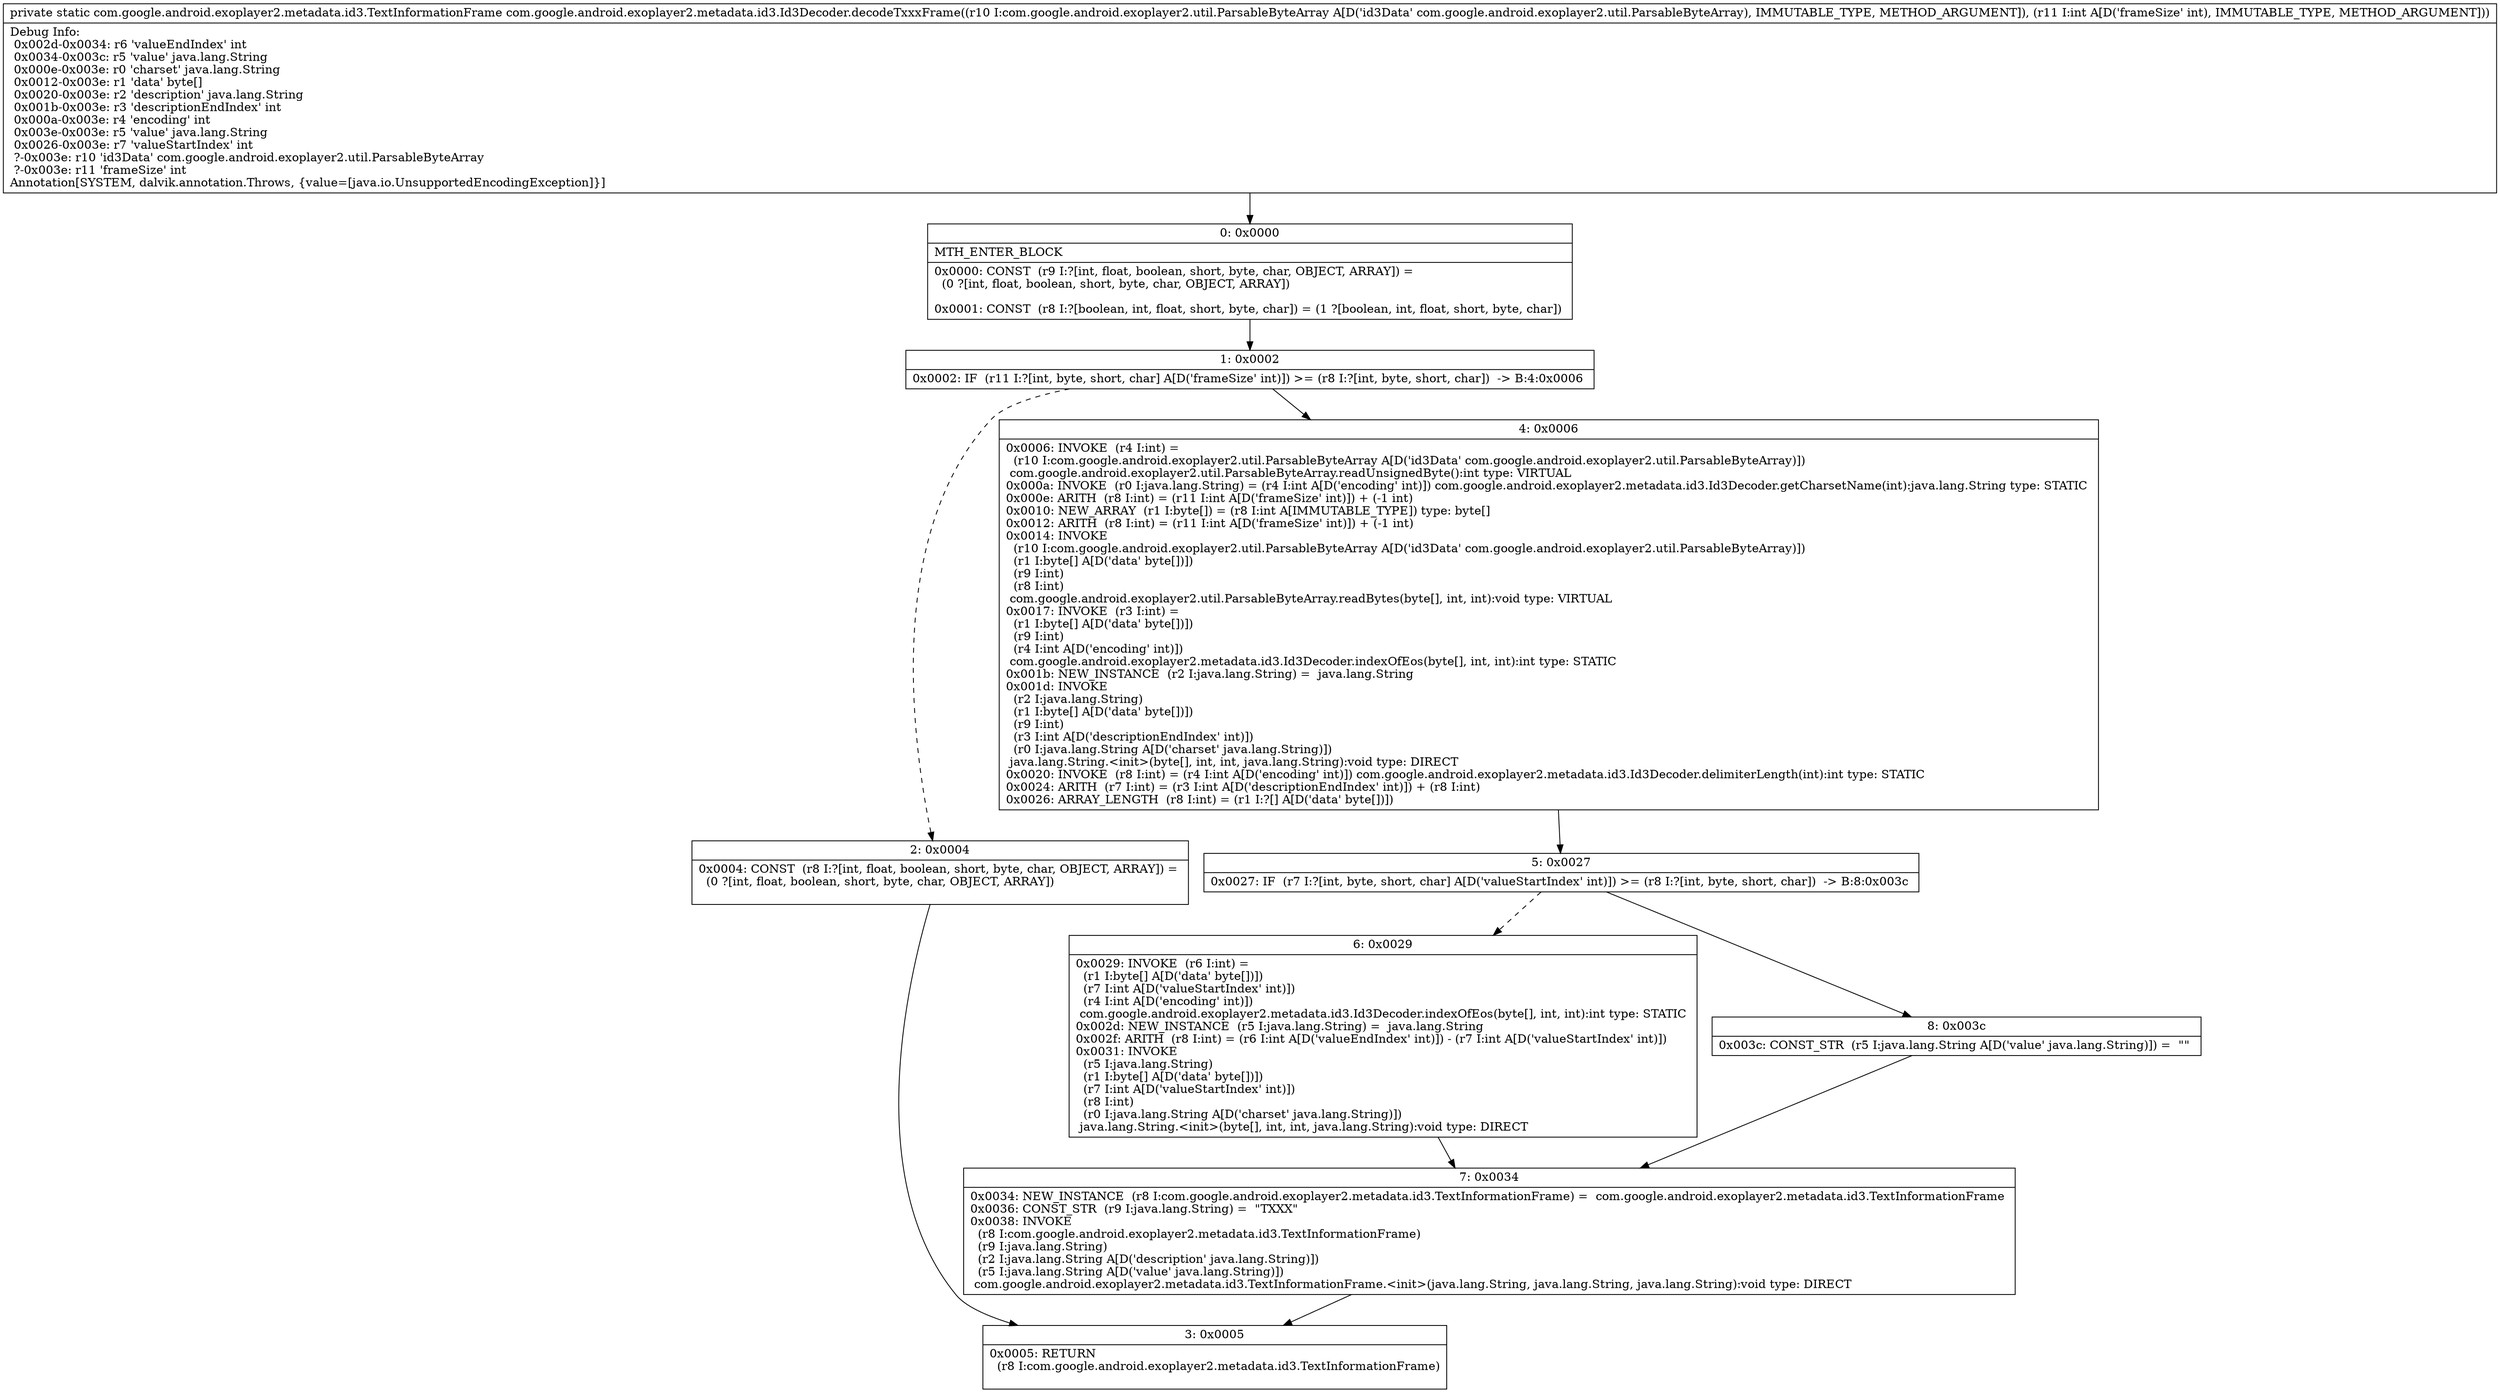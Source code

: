 digraph "CFG forcom.google.android.exoplayer2.metadata.id3.Id3Decoder.decodeTxxxFrame(Lcom\/google\/android\/exoplayer2\/util\/ParsableByteArray;I)Lcom\/google\/android\/exoplayer2\/metadata\/id3\/TextInformationFrame;" {
Node_0 [shape=record,label="{0\:\ 0x0000|MTH_ENTER_BLOCK\l|0x0000: CONST  (r9 I:?[int, float, boolean, short, byte, char, OBJECT, ARRAY]) = \l  (0 ?[int, float, boolean, short, byte, char, OBJECT, ARRAY])\l \l0x0001: CONST  (r8 I:?[boolean, int, float, short, byte, char]) = (1 ?[boolean, int, float, short, byte, char]) \l}"];
Node_1 [shape=record,label="{1\:\ 0x0002|0x0002: IF  (r11 I:?[int, byte, short, char] A[D('frameSize' int)]) \>= (r8 I:?[int, byte, short, char])  \-\> B:4:0x0006 \l}"];
Node_2 [shape=record,label="{2\:\ 0x0004|0x0004: CONST  (r8 I:?[int, float, boolean, short, byte, char, OBJECT, ARRAY]) = \l  (0 ?[int, float, boolean, short, byte, char, OBJECT, ARRAY])\l \l}"];
Node_3 [shape=record,label="{3\:\ 0x0005|0x0005: RETURN  \l  (r8 I:com.google.android.exoplayer2.metadata.id3.TextInformationFrame)\l \l}"];
Node_4 [shape=record,label="{4\:\ 0x0006|0x0006: INVOKE  (r4 I:int) = \l  (r10 I:com.google.android.exoplayer2.util.ParsableByteArray A[D('id3Data' com.google.android.exoplayer2.util.ParsableByteArray)])\l com.google.android.exoplayer2.util.ParsableByteArray.readUnsignedByte():int type: VIRTUAL \l0x000a: INVOKE  (r0 I:java.lang.String) = (r4 I:int A[D('encoding' int)]) com.google.android.exoplayer2.metadata.id3.Id3Decoder.getCharsetName(int):java.lang.String type: STATIC \l0x000e: ARITH  (r8 I:int) = (r11 I:int A[D('frameSize' int)]) + (\-1 int) \l0x0010: NEW_ARRAY  (r1 I:byte[]) = (r8 I:int A[IMMUTABLE_TYPE]) type: byte[] \l0x0012: ARITH  (r8 I:int) = (r11 I:int A[D('frameSize' int)]) + (\-1 int) \l0x0014: INVOKE  \l  (r10 I:com.google.android.exoplayer2.util.ParsableByteArray A[D('id3Data' com.google.android.exoplayer2.util.ParsableByteArray)])\l  (r1 I:byte[] A[D('data' byte[])])\l  (r9 I:int)\l  (r8 I:int)\l com.google.android.exoplayer2.util.ParsableByteArray.readBytes(byte[], int, int):void type: VIRTUAL \l0x0017: INVOKE  (r3 I:int) = \l  (r1 I:byte[] A[D('data' byte[])])\l  (r9 I:int)\l  (r4 I:int A[D('encoding' int)])\l com.google.android.exoplayer2.metadata.id3.Id3Decoder.indexOfEos(byte[], int, int):int type: STATIC \l0x001b: NEW_INSTANCE  (r2 I:java.lang.String) =  java.lang.String \l0x001d: INVOKE  \l  (r2 I:java.lang.String)\l  (r1 I:byte[] A[D('data' byte[])])\l  (r9 I:int)\l  (r3 I:int A[D('descriptionEndIndex' int)])\l  (r0 I:java.lang.String A[D('charset' java.lang.String)])\l java.lang.String.\<init\>(byte[], int, int, java.lang.String):void type: DIRECT \l0x0020: INVOKE  (r8 I:int) = (r4 I:int A[D('encoding' int)]) com.google.android.exoplayer2.metadata.id3.Id3Decoder.delimiterLength(int):int type: STATIC \l0x0024: ARITH  (r7 I:int) = (r3 I:int A[D('descriptionEndIndex' int)]) + (r8 I:int) \l0x0026: ARRAY_LENGTH  (r8 I:int) = (r1 I:?[] A[D('data' byte[])]) \l}"];
Node_5 [shape=record,label="{5\:\ 0x0027|0x0027: IF  (r7 I:?[int, byte, short, char] A[D('valueStartIndex' int)]) \>= (r8 I:?[int, byte, short, char])  \-\> B:8:0x003c \l}"];
Node_6 [shape=record,label="{6\:\ 0x0029|0x0029: INVOKE  (r6 I:int) = \l  (r1 I:byte[] A[D('data' byte[])])\l  (r7 I:int A[D('valueStartIndex' int)])\l  (r4 I:int A[D('encoding' int)])\l com.google.android.exoplayer2.metadata.id3.Id3Decoder.indexOfEos(byte[], int, int):int type: STATIC \l0x002d: NEW_INSTANCE  (r5 I:java.lang.String) =  java.lang.String \l0x002f: ARITH  (r8 I:int) = (r6 I:int A[D('valueEndIndex' int)]) \- (r7 I:int A[D('valueStartIndex' int)]) \l0x0031: INVOKE  \l  (r5 I:java.lang.String)\l  (r1 I:byte[] A[D('data' byte[])])\l  (r7 I:int A[D('valueStartIndex' int)])\l  (r8 I:int)\l  (r0 I:java.lang.String A[D('charset' java.lang.String)])\l java.lang.String.\<init\>(byte[], int, int, java.lang.String):void type: DIRECT \l}"];
Node_7 [shape=record,label="{7\:\ 0x0034|0x0034: NEW_INSTANCE  (r8 I:com.google.android.exoplayer2.metadata.id3.TextInformationFrame) =  com.google.android.exoplayer2.metadata.id3.TextInformationFrame \l0x0036: CONST_STR  (r9 I:java.lang.String) =  \"TXXX\" \l0x0038: INVOKE  \l  (r8 I:com.google.android.exoplayer2.metadata.id3.TextInformationFrame)\l  (r9 I:java.lang.String)\l  (r2 I:java.lang.String A[D('description' java.lang.String)])\l  (r5 I:java.lang.String A[D('value' java.lang.String)])\l com.google.android.exoplayer2.metadata.id3.TextInformationFrame.\<init\>(java.lang.String, java.lang.String, java.lang.String):void type: DIRECT \l}"];
Node_8 [shape=record,label="{8\:\ 0x003c|0x003c: CONST_STR  (r5 I:java.lang.String A[D('value' java.lang.String)]) =  \"\" \l}"];
MethodNode[shape=record,label="{private static com.google.android.exoplayer2.metadata.id3.TextInformationFrame com.google.android.exoplayer2.metadata.id3.Id3Decoder.decodeTxxxFrame((r10 I:com.google.android.exoplayer2.util.ParsableByteArray A[D('id3Data' com.google.android.exoplayer2.util.ParsableByteArray), IMMUTABLE_TYPE, METHOD_ARGUMENT]), (r11 I:int A[D('frameSize' int), IMMUTABLE_TYPE, METHOD_ARGUMENT]))  | Debug Info:\l  0x002d\-0x0034: r6 'valueEndIndex' int\l  0x0034\-0x003c: r5 'value' java.lang.String\l  0x000e\-0x003e: r0 'charset' java.lang.String\l  0x0012\-0x003e: r1 'data' byte[]\l  0x0020\-0x003e: r2 'description' java.lang.String\l  0x001b\-0x003e: r3 'descriptionEndIndex' int\l  0x000a\-0x003e: r4 'encoding' int\l  0x003e\-0x003e: r5 'value' java.lang.String\l  0x0026\-0x003e: r7 'valueStartIndex' int\l  ?\-0x003e: r10 'id3Data' com.google.android.exoplayer2.util.ParsableByteArray\l  ?\-0x003e: r11 'frameSize' int\lAnnotation[SYSTEM, dalvik.annotation.Throws, \{value=[java.io.UnsupportedEncodingException]\}]\l}"];
MethodNode -> Node_0;
Node_0 -> Node_1;
Node_1 -> Node_2[style=dashed];
Node_1 -> Node_4;
Node_2 -> Node_3;
Node_4 -> Node_5;
Node_5 -> Node_6[style=dashed];
Node_5 -> Node_8;
Node_6 -> Node_7;
Node_7 -> Node_3;
Node_8 -> Node_7;
}

